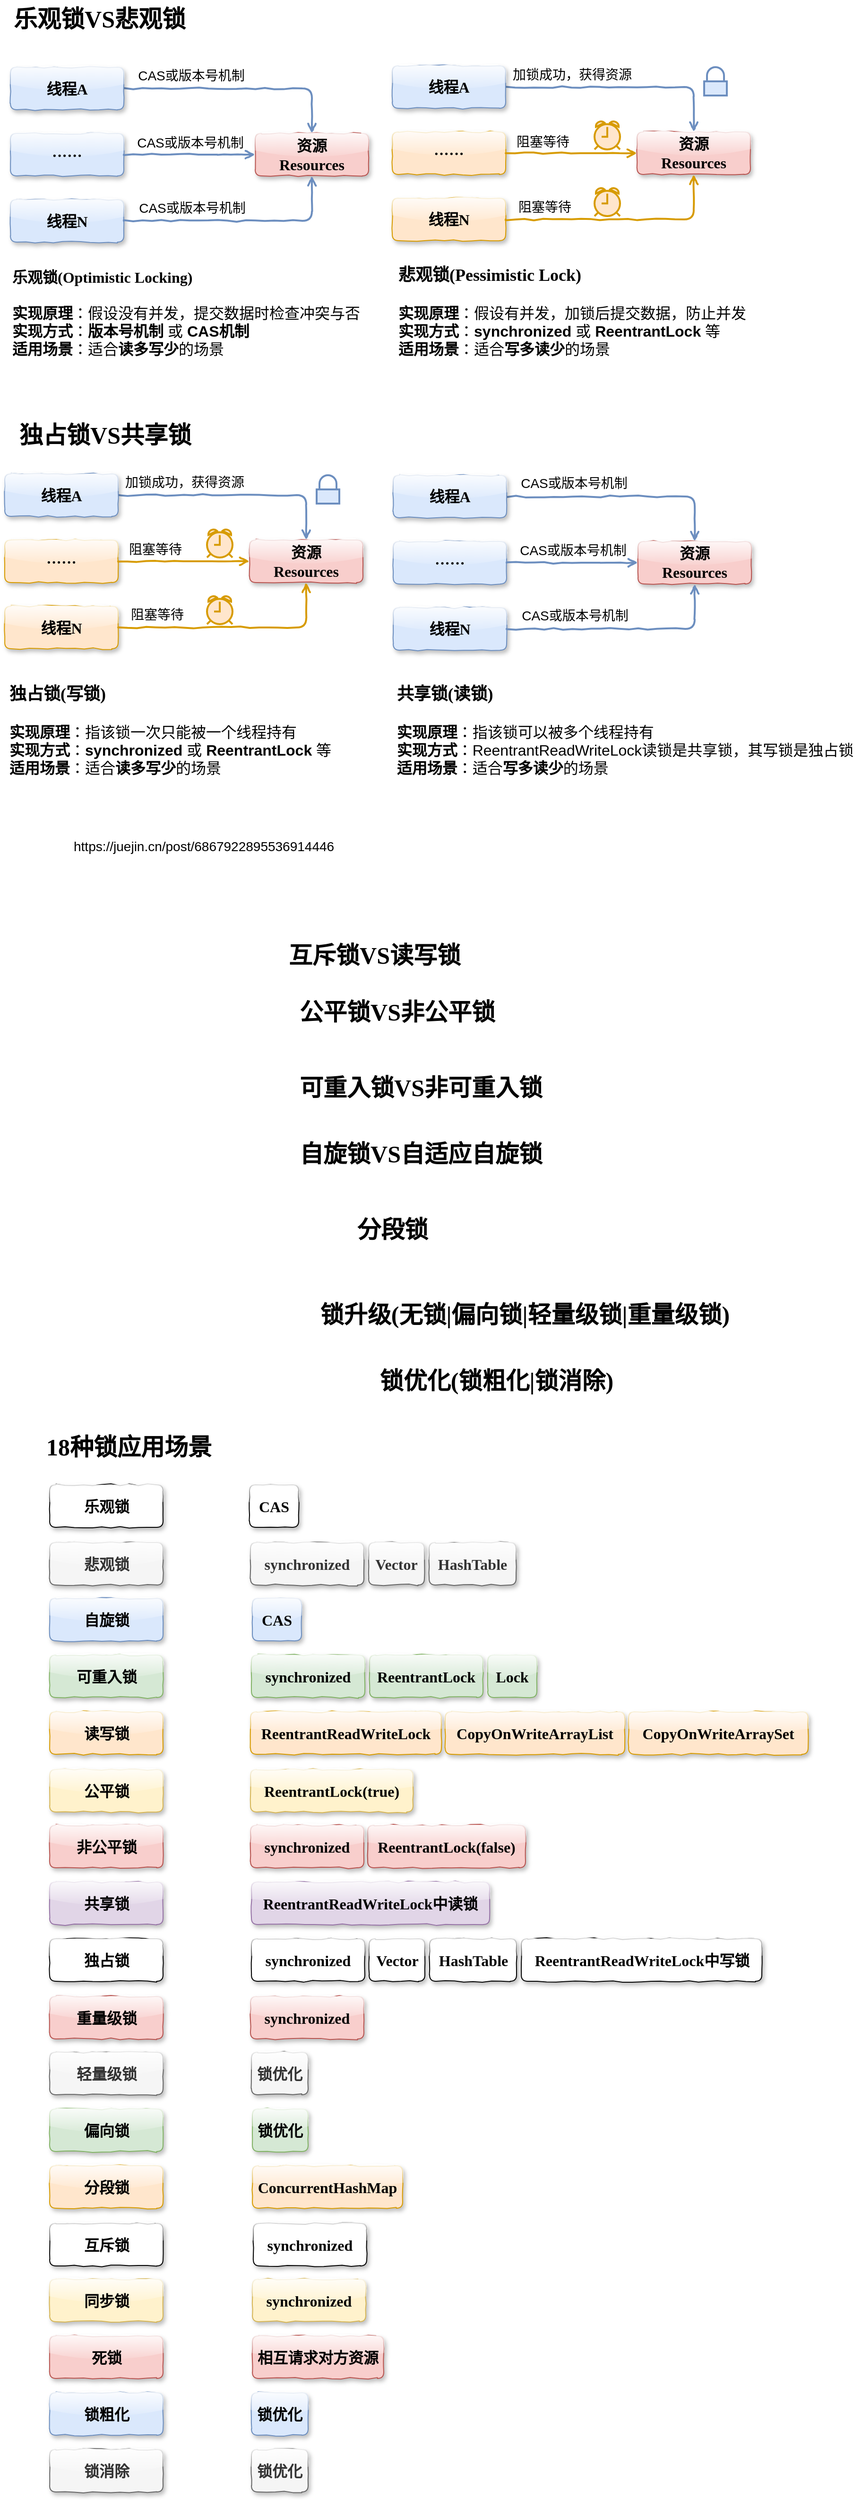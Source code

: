<mxfile version="13.9.9" type="device"><diagram id="qJx3MESUr1q7judaKmlN" name="第 1 页"><mxGraphModel dx="1422" dy="822" grid="1" gridSize="10" guides="1" tooltips="1" connect="1" arrows="1" fold="1" page="1" pageScale="1" pageWidth="827" pageHeight="1169" math="0" shadow="0"><root><mxCell id="0"/><mxCell id="1" parent="0"/><mxCell id="b06dhv5IZUUVjLHqWVri-33" value="&lt;font color=&quot;#000000&quot;&gt;乐观锁VS悲观锁&lt;/font&gt;" style="text;html=1;align=center;verticalAlign=middle;resizable=0;points=[];autosize=1;fontSize=25;fontFamily=Comic Sans MS;fontColor=#FFFFFF;fontStyle=1;labelBackgroundColor=none;" parent="1" vertex="1"><mxGeometry x="19" y="20" width="200" height="40" as="geometry"/></mxCell><mxCell id="8GFQEbZvsEZ4LZ1dBh3c-4" value="资源&lt;br&gt;Resources" style="rounded=1;whiteSpace=wrap;html=1;comic=1;sketch=0;perimeterSpacing=0;shadow=1;glass=1;fontSize=16;fontFamily=Comic Sans MS;fontStyle=1;fillColor=#f8cecc;strokeColor=#b85450;" parent="1" vertex="1"><mxGeometry x="284" y="161" width="120" height="45" as="geometry"/></mxCell><mxCell id="8GFQEbZvsEZ4LZ1dBh3c-12" value="" style="edgeStyle=elbowEdgeStyle;elbow=horizontal;endArrow=open;html=1;fontFamily=Comic Sans MS;fontSize=16;endFill=0;strokeWidth=2;exitX=1;exitY=0.5;exitDx=0;exitDy=0;entryX=0.5;entryY=0;entryDx=0;entryDy=0;fontStyle=1;fillColor=#dae8fc;strokeColor=#6c8ebf;comic=1;" parent="1" target="8GFQEbZvsEZ4LZ1dBh3c-4" edge="1" source="iVDHbrcIZOCpu3lzT5wG-1"><mxGeometry width="50" height="50" relative="1" as="geometry"><mxPoint x="130" y="121" as="sourcePoint"/><mxPoint x="330" y="171" as="targetPoint"/><Array as="points"><mxPoint x="344" y="140"/></Array></mxGeometry></mxCell><mxCell id="_3BZSNIeJbXzcAcCLlaK-1" value="&lt;font color=&quot;#000000&quot;&gt;独占锁VS共享锁&lt;/font&gt;" style="text;html=1;align=center;verticalAlign=middle;resizable=0;points=[];autosize=1;fontSize=25;fontFamily=Comic Sans MS;fontColor=#FFFFFF;fontStyle=1;labelBackgroundColor=none;" parent="1" vertex="1"><mxGeometry x="25" y="460" width="200" height="40" as="geometry"/></mxCell><mxCell id="_3BZSNIeJbXzcAcCLlaK-2" value="&lt;font color=&quot;#000000&quot;&gt;互斥锁VS读写锁&lt;/font&gt;" style="text;html=1;align=center;verticalAlign=middle;resizable=0;points=[];autosize=1;fontSize=25;fontFamily=Comic Sans MS;fontColor=#FFFFFF;fontStyle=1;labelBackgroundColor=none;" parent="1" vertex="1"><mxGeometry x="310" y="1010" width="200" height="40" as="geometry"/></mxCell><mxCell id="_3BZSNIeJbXzcAcCLlaK-3" value="&lt;font color=&quot;#000000&quot;&gt;公平锁VS非公平锁&lt;/font&gt;" style="text;html=1;align=center;verticalAlign=middle;resizable=0;points=[];autosize=1;fontSize=25;fontFamily=Comic Sans MS;fontColor=#FFFFFF;fontStyle=1;labelBackgroundColor=none;" parent="1" vertex="1"><mxGeometry x="324" y="1070" width="220" height="40" as="geometry"/></mxCell><mxCell id="_3BZSNIeJbXzcAcCLlaK-4" value="&lt;font color=&quot;#000000&quot;&gt;可重入锁VS非可重入锁&lt;/font&gt;" style="text;html=1;align=center;verticalAlign=middle;resizable=0;points=[];autosize=1;fontSize=25;fontFamily=Comic Sans MS;fontColor=#FFFFFF;fontStyle=1;labelBackgroundColor=none;" parent="1" vertex="1"><mxGeometry x="324" y="1150" width="270" height="40" as="geometry"/></mxCell><mxCell id="_3BZSNIeJbXzcAcCLlaK-5" value="&lt;font color=&quot;#000000&quot;&gt;自旋锁VS自适应自旋锁&lt;/font&gt;" style="text;html=1;align=center;verticalAlign=middle;resizable=0;points=[];autosize=1;fontSize=25;fontFamily=Comic Sans MS;fontColor=#FFFFFF;fontStyle=1;labelBackgroundColor=none;" parent="1" vertex="1"><mxGeometry x="324" y="1220" width="270" height="40" as="geometry"/></mxCell><mxCell id="_3BZSNIeJbXzcAcCLlaK-6" value="&lt;font color=&quot;#000000&quot;&gt;分段锁&lt;/font&gt;" style="text;html=1;align=center;verticalAlign=middle;resizable=0;points=[];autosize=1;fontSize=25;fontFamily=Comic Sans MS;fontColor=#FFFFFF;fontStyle=1;labelBackgroundColor=none;" parent="1" vertex="1"><mxGeometry x="384" y="1300" width="90" height="40" as="geometry"/></mxCell><mxCell id="_3BZSNIeJbXzcAcCLlaK-7" value="&lt;font color=&quot;#000000&quot;&gt;锁升级(无锁|偏向锁|轻量级锁|重量级锁)&lt;/font&gt;" style="text;html=1;align=center;verticalAlign=middle;resizable=0;points=[];autosize=1;fontSize=25;fontFamily=Comic Sans MS;fontColor=#FFFFFF;fontStyle=1;labelBackgroundColor=none;" parent="1" vertex="1"><mxGeometry x="334" y="1390" width="470" height="40" as="geometry"/></mxCell><mxCell id="_3BZSNIeJbXzcAcCLlaK-8" value="&lt;font color=&quot;#000000&quot;&gt;锁优化(锁粗化|锁消除)&lt;/font&gt;" style="text;html=1;align=center;verticalAlign=middle;resizable=0;points=[];autosize=1;fontSize=25;fontFamily=Comic Sans MS;fontColor=#FFFFFF;fontStyle=1;labelBackgroundColor=none;" parent="1" vertex="1"><mxGeometry x="404" y="1460" width="270" height="40" as="geometry"/></mxCell><mxCell id="iVDHbrcIZOCpu3lzT5wG-1" value="线程A" style="rounded=1;whiteSpace=wrap;html=1;comic=1;sketch=0;perimeterSpacing=0;shadow=1;glass=1;fontSize=16;fontFamily=Comic Sans MS;fontStyle=1;fillColor=#dae8fc;strokeColor=#6c8ebf;" vertex="1" parent="1"><mxGeometry x="25" y="91" width="120" height="45" as="geometry"/></mxCell><mxCell id="iVDHbrcIZOCpu3lzT5wG-2" value="&lt;span&gt;······&lt;/span&gt;" style="rounded=1;whiteSpace=wrap;html=1;comic=1;sketch=0;perimeterSpacing=0;shadow=1;glass=1;fontSize=16;fontFamily=Comic Sans MS;fontStyle=1;fillColor=#dae8fc;strokeColor=#6c8ebf;" vertex="1" parent="1"><mxGeometry x="25" y="161" width="120" height="45" as="geometry"/></mxCell><mxCell id="iVDHbrcIZOCpu3lzT5wG-3" value="线程N" style="rounded=1;whiteSpace=wrap;html=1;comic=1;sketch=0;perimeterSpacing=0;shadow=1;glass=1;fontSize=16;fontFamily=Comic Sans MS;fontStyle=1;fillColor=#dae8fc;strokeColor=#6c8ebf;" vertex="1" parent="1"><mxGeometry x="25" y="231" width="120" height="45" as="geometry"/></mxCell><mxCell id="iVDHbrcIZOCpu3lzT5wG-4" value="" style="edgeStyle=elbowEdgeStyle;elbow=horizontal;endArrow=open;html=1;fontFamily=Comic Sans MS;fontSize=16;endFill=0;strokeWidth=2;exitX=1;exitY=0.5;exitDx=0;exitDy=0;entryX=0;entryY=0.5;entryDx=0;entryDy=0;fontStyle=1;comic=1;fillColor=#dae8fc;strokeColor=#6c8ebf;" edge="1" parent="1" source="iVDHbrcIZOCpu3lzT5wG-2" target="8GFQEbZvsEZ4LZ1dBh3c-4"><mxGeometry width="50" height="50" relative="1" as="geometry"><mxPoint x="155" y="131" as="sourcePoint"/><mxPoint x="264" y="191" as="targetPoint"/><Array as="points"><mxPoint x="234" y="201"/></Array></mxGeometry></mxCell><mxCell id="iVDHbrcIZOCpu3lzT5wG-5" value="" style="edgeStyle=elbowEdgeStyle;elbow=horizontal;endArrow=open;html=1;fontFamily=Comic Sans MS;fontSize=16;endFill=0;strokeWidth=2;exitX=1;exitY=0.5;exitDx=0;exitDy=0;entryX=0.5;entryY=1;entryDx=0;entryDy=0;fontStyle=1;fillColor=#dae8fc;strokeColor=#6c8ebf;comic=1;" edge="1" parent="1" source="iVDHbrcIZOCpu3lzT5wG-3" target="8GFQEbZvsEZ4LZ1dBh3c-4"><mxGeometry width="50" height="50" relative="1" as="geometry"><mxPoint x="155" y="201" as="sourcePoint"/><mxPoint x="274" y="201" as="targetPoint"/><Array as="points"><mxPoint x="344" y="230"/></Array></mxGeometry></mxCell><mxCell id="iVDHbrcIZOCpu3lzT5wG-6" value="&lt;font style=&quot;font-size: 14px&quot;&gt;CAS或版本号机制&lt;/font&gt;" style="text;html=1;align=center;verticalAlign=middle;resizable=0;points=[];autosize=1;fontSize=15;fontStyle=0" vertex="1" parent="1"><mxGeometry x="151" y="88.5" width="130" height="20" as="geometry"/></mxCell><mxCell id="iVDHbrcIZOCpu3lzT5wG-7" value="&lt;font style=&quot;font-size: 14px&quot;&gt;CAS或版本号机制&lt;/font&gt;" style="text;html=1;align=center;verticalAlign=middle;resizable=0;points=[];autosize=1;fontSize=15;fontStyle=0" vertex="1" parent="1"><mxGeometry x="150" y="159.5" width="130" height="20" as="geometry"/></mxCell><mxCell id="iVDHbrcIZOCpu3lzT5wG-8" value="CAS或版本号机制" style="text;html=1;align=center;verticalAlign=middle;resizable=0;points=[];autosize=1;fontSize=14;fontStyle=0" vertex="1" parent="1"><mxGeometry x="152" y="229.5" width="130" height="20" as="geometry"/></mxCell><mxCell id="iVDHbrcIZOCpu3lzT5wG-9" value="资源&lt;br&gt;Resources" style="rounded=1;whiteSpace=wrap;html=1;comic=1;sketch=0;perimeterSpacing=0;shadow=1;glass=1;fontSize=16;fontFamily=Comic Sans MS;fontStyle=1;fillColor=#f8cecc;strokeColor=#b85450;" vertex="1" parent="1"><mxGeometry x="688" y="159.5" width="120" height="45" as="geometry"/></mxCell><mxCell id="iVDHbrcIZOCpu3lzT5wG-10" value="" style="edgeStyle=elbowEdgeStyle;elbow=horizontal;endArrow=open;html=1;fontFamily=Comic Sans MS;fontSize=16;endFill=0;strokeWidth=2;exitX=1;exitY=0.5;exitDx=0;exitDy=0;entryX=0.5;entryY=0;entryDx=0;entryDy=0;fontStyle=1;fillColor=#dae8fc;strokeColor=#6c8ebf;comic=1;" edge="1" parent="1" source="iVDHbrcIZOCpu3lzT5wG-11" target="iVDHbrcIZOCpu3lzT5wG-9"><mxGeometry width="50" height="50" relative="1" as="geometry"><mxPoint x="534" y="119.5" as="sourcePoint"/><mxPoint x="734" y="169.5" as="targetPoint"/><Array as="points"><mxPoint x="748" y="138.5"/></Array></mxGeometry></mxCell><mxCell id="iVDHbrcIZOCpu3lzT5wG-11" value="线程A" style="rounded=1;whiteSpace=wrap;html=1;comic=1;sketch=0;perimeterSpacing=0;shadow=1;glass=1;fontSize=16;fontFamily=Comic Sans MS;fontStyle=1;fillColor=#dae8fc;strokeColor=#6c8ebf;" vertex="1" parent="1"><mxGeometry x="429" y="89.5" width="120" height="45" as="geometry"/></mxCell><mxCell id="iVDHbrcIZOCpu3lzT5wG-12" value="&lt;span&gt;······&lt;/span&gt;" style="rounded=1;whiteSpace=wrap;html=1;comic=1;sketch=0;perimeterSpacing=0;shadow=1;glass=1;fontSize=16;fontFamily=Comic Sans MS;fontStyle=1;fillColor=#ffe6cc;strokeColor=#d79b00;" vertex="1" parent="1"><mxGeometry x="429" y="159.5" width="120" height="45" as="geometry"/></mxCell><mxCell id="iVDHbrcIZOCpu3lzT5wG-13" value="线程N" style="rounded=1;whiteSpace=wrap;html=1;comic=1;sketch=0;perimeterSpacing=0;shadow=1;glass=1;fontSize=16;fontFamily=Comic Sans MS;fontStyle=1;fillColor=#ffe6cc;strokeColor=#d79b00;" vertex="1" parent="1"><mxGeometry x="429" y="229.5" width="120" height="45" as="geometry"/></mxCell><mxCell id="iVDHbrcIZOCpu3lzT5wG-14" value="" style="edgeStyle=elbowEdgeStyle;elbow=horizontal;endArrow=open;html=1;fontFamily=Comic Sans MS;fontSize=15;endFill=0;strokeWidth=2;exitX=1;exitY=0.5;exitDx=0;exitDy=0;entryX=0;entryY=0.5;entryDx=0;entryDy=0;fontStyle=1;fillColor=#ffe6cc;strokeColor=#d79b00;comic=1;" edge="1" parent="1" source="iVDHbrcIZOCpu3lzT5wG-12" target="iVDHbrcIZOCpu3lzT5wG-9"><mxGeometry width="50" height="50" relative="1" as="geometry"><mxPoint x="559" y="129.5" as="sourcePoint"/><mxPoint x="668" y="189.5" as="targetPoint"/><Array as="points"><mxPoint x="638" y="199.5"/></Array></mxGeometry></mxCell><mxCell id="iVDHbrcIZOCpu3lzT5wG-15" value="" style="edgeStyle=elbowEdgeStyle;elbow=horizontal;endArrow=open;html=1;fontFamily=Comic Sans MS;fontSize=16;endFill=0;strokeWidth=2;exitX=1;exitY=0.5;exitDx=0;exitDy=0;entryX=0.5;entryY=1;entryDx=0;entryDy=0;fontStyle=1;comic=1;fillColor=#ffe6cc;strokeColor=#d79b00;" edge="1" parent="1" source="iVDHbrcIZOCpu3lzT5wG-13" target="iVDHbrcIZOCpu3lzT5wG-9"><mxGeometry width="50" height="50" relative="1" as="geometry"><mxPoint x="559" y="199.5" as="sourcePoint"/><mxPoint x="678" y="199.5" as="targetPoint"/><Array as="points"><mxPoint x="748" y="228.5"/></Array></mxGeometry></mxCell><mxCell id="iVDHbrcIZOCpu3lzT5wG-16" value="加锁成功，获得资源" style="text;html=1;align=center;verticalAlign=middle;resizable=0;points=[];autosize=1;fontSize=14;fontStyle=0" vertex="1" parent="1"><mxGeometry x="549" y="88.5" width="140" height="20" as="geometry"/></mxCell><mxCell id="iVDHbrcIZOCpu3lzT5wG-17" value="阻塞等待" style="text;html=1;align=center;verticalAlign=middle;resizable=0;points=[];autosize=1;fontSize=14;fontStyle=0" vertex="1" parent="1"><mxGeometry x="553" y="159.5" width="70" height="20" as="geometry"/></mxCell><mxCell id="iVDHbrcIZOCpu3lzT5wG-18" value="阻塞等待" style="text;html=1;align=center;verticalAlign=middle;resizable=0;points=[];autosize=1;fontSize=14;fontStyle=0" vertex="1" parent="1"><mxGeometry x="555" y="228.5" width="70" height="20" as="geometry"/></mxCell><mxCell id="iVDHbrcIZOCpu3lzT5wG-21" value="&lt;div style=&quot;text-align: left&quot;&gt;&lt;font&gt;&lt;span style=&quot;font-family: &amp;#34;comic sans ms&amp;#34; ; font-weight: 700 ; text-align: center&quot;&gt;&lt;font style=&quot;font-size: 18px&quot;&gt;悲观锁(Pessimistic Lock)&lt;/font&gt;&lt;/span&gt;&lt;b style=&quot;font-size: 16px&quot;&gt;&lt;br&gt;&lt;/b&gt;&lt;/font&gt;&lt;/div&gt;&lt;div style=&quot;text-align: left ; font-size: 16px&quot;&gt;&lt;b&gt;&lt;font style=&quot;font-size: 16px&quot;&gt;&lt;br&gt;&lt;/font&gt;&lt;/b&gt;&lt;/div&gt;&lt;div style=&quot;text-align: left ; font-size: 16px&quot;&gt;&lt;font style=&quot;font-size: 16px&quot;&gt;&lt;b&gt;实现原理&lt;/b&gt;：假设有并发，加锁后提交数据，防止并发&lt;/font&gt;&lt;/div&gt;&lt;div style=&quot;text-align: left ; font-size: 16px&quot;&gt;&lt;font style=&quot;font-size: 16px&quot;&gt;&lt;b&gt;实现方式&lt;/b&gt;：&lt;b&gt;synchronized&lt;/b&gt; 或 &lt;b&gt;ReentrantLock&lt;/b&gt; 等&lt;/font&gt;&lt;/div&gt;&lt;div style=&quot;text-align: left ; font-size: 16px&quot;&gt;&lt;font style=&quot;font-size: 16px&quot;&gt;&lt;b&gt;适用场景&lt;/b&gt;：适合&lt;b&gt;写多读少&lt;/b&gt;的场景&lt;/font&gt;&lt;/div&gt;" style="text;html=1;align=center;verticalAlign=middle;resizable=0;points=[];autosize=1;fontSize=15;" vertex="1" parent="1"><mxGeometry x="429" y="300" width="380" height="100" as="geometry"/></mxCell><mxCell id="iVDHbrcIZOCpu3lzT5wG-24" value="&lt;font style=&quot;font-size: 16px&quot;&gt;&lt;span style=&quot;font-family: &amp;#34;comic sans ms&amp;#34; ; font-weight: 700 ; text-align: center&quot;&gt;乐观锁(Optimistic Locking)&lt;/span&gt;&lt;b&gt;&lt;br&gt;&lt;br&gt;实现原理&lt;/b&gt;：假设没有并发，提交数据时检查冲突与否&lt;br&gt;&lt;b&gt;实现方式&lt;/b&gt;：&lt;b&gt;版本号机制&lt;/b&gt;&amp;nbsp;或&amp;nbsp;&lt;b&gt;CAS机制&lt;/b&gt;&lt;br&gt;&lt;b&gt;适用场景&lt;/b&gt;：适合&lt;b&gt;读多写少&lt;/b&gt;的场景&lt;/font&gt;" style="text;html=1;align=left;verticalAlign=middle;resizable=0;points=[];autosize=1;fontSize=15;" vertex="1" parent="1"><mxGeometry x="25" y="301" width="380" height="100" as="geometry"/></mxCell><mxCell id="iVDHbrcIZOCpu3lzT5wG-35" value="" style="html=1;verticalLabelPosition=bottom;align=center;labelBackgroundColor=#ffffff;verticalAlign=top;strokeWidth=2;shadow=0;dashed=0;shape=mxgraph.ios7.icons.alarm_clock;fontSize=15;fillColor=#ffe6cc;strokeColor=#d79b00;" vertex="1" parent="1"><mxGeometry x="643" y="218.5" width="27" height="30" as="geometry"/></mxCell><mxCell id="iVDHbrcIZOCpu3lzT5wG-36" value="" style="html=1;verticalLabelPosition=bottom;align=center;labelBackgroundColor=#ffffff;verticalAlign=top;strokeWidth=2;shadow=0;dashed=0;shape=mxgraph.ios7.icons.locked;fontSize=15;fillColor=#dae8fc;strokeColor=#6c8ebf;" vertex="1" parent="1"><mxGeometry x="759" y="91" width="24" height="30" as="geometry"/></mxCell><mxCell id="iVDHbrcIZOCpu3lzT5wG-40" value="" style="html=1;verticalLabelPosition=bottom;align=center;labelBackgroundColor=#ffffff;verticalAlign=top;strokeWidth=2;shadow=0;dashed=0;shape=mxgraph.ios7.icons.alarm_clock;fontSize=15;fillColor=#ffe6cc;strokeColor=#d79b00;" vertex="1" parent="1"><mxGeometry x="643" y="148" width="27" height="30" as="geometry"/></mxCell><mxCell id="iVDHbrcIZOCpu3lzT5wG-46" value="资源&lt;br&gt;Resources" style="rounded=1;whiteSpace=wrap;html=1;comic=1;sketch=0;perimeterSpacing=0;shadow=1;glass=1;fontSize=16;fontFamily=Comic Sans MS;fontStyle=1;fillColor=#f8cecc;strokeColor=#b85450;" vertex="1" parent="1"><mxGeometry x="689" y="592.5" width="120" height="45" as="geometry"/></mxCell><mxCell id="iVDHbrcIZOCpu3lzT5wG-47" value="" style="edgeStyle=elbowEdgeStyle;elbow=horizontal;endArrow=open;html=1;fontFamily=Comic Sans MS;fontSize=16;endFill=0;strokeWidth=2;exitX=1;exitY=0.5;exitDx=0;exitDy=0;entryX=0.5;entryY=0;entryDx=0;entryDy=0;fontStyle=1;fillColor=#dae8fc;strokeColor=#6c8ebf;comic=1;" edge="1" parent="1" source="iVDHbrcIZOCpu3lzT5wG-48" target="iVDHbrcIZOCpu3lzT5wG-46"><mxGeometry width="50" height="50" relative="1" as="geometry"><mxPoint x="535" y="552.5" as="sourcePoint"/><mxPoint x="735" y="602.5" as="targetPoint"/><Array as="points"><mxPoint x="749" y="571.5"/></Array></mxGeometry></mxCell><mxCell id="iVDHbrcIZOCpu3lzT5wG-48" value="线程A" style="rounded=1;whiteSpace=wrap;html=1;comic=1;sketch=0;perimeterSpacing=0;shadow=1;glass=1;fontSize=16;fontFamily=Comic Sans MS;fontStyle=1;fillColor=#dae8fc;strokeColor=#6c8ebf;" vertex="1" parent="1"><mxGeometry x="430" y="522.5" width="120" height="45" as="geometry"/></mxCell><mxCell id="iVDHbrcIZOCpu3lzT5wG-49" value="&lt;span&gt;······&lt;/span&gt;" style="rounded=1;whiteSpace=wrap;html=1;comic=1;sketch=0;perimeterSpacing=0;shadow=1;glass=1;fontSize=16;fontFamily=Comic Sans MS;fontStyle=1;fillColor=#dae8fc;strokeColor=#6c8ebf;" vertex="1" parent="1"><mxGeometry x="430" y="592.5" width="120" height="45" as="geometry"/></mxCell><mxCell id="iVDHbrcIZOCpu3lzT5wG-50" value="线程N" style="rounded=1;whiteSpace=wrap;html=1;comic=1;sketch=0;perimeterSpacing=0;shadow=1;glass=1;fontSize=16;fontFamily=Comic Sans MS;fontStyle=1;fillColor=#dae8fc;strokeColor=#6c8ebf;" vertex="1" parent="1"><mxGeometry x="430" y="662.5" width="120" height="45" as="geometry"/></mxCell><mxCell id="iVDHbrcIZOCpu3lzT5wG-51" value="" style="edgeStyle=elbowEdgeStyle;elbow=horizontal;endArrow=open;html=1;fontFamily=Comic Sans MS;fontSize=16;endFill=0;strokeWidth=2;exitX=1;exitY=0.5;exitDx=0;exitDy=0;entryX=0;entryY=0.5;entryDx=0;entryDy=0;fontStyle=1;comic=1;fillColor=#dae8fc;strokeColor=#6c8ebf;" edge="1" parent="1" source="iVDHbrcIZOCpu3lzT5wG-49" target="iVDHbrcIZOCpu3lzT5wG-46"><mxGeometry width="50" height="50" relative="1" as="geometry"><mxPoint x="560" y="562.5" as="sourcePoint"/><mxPoint x="669" y="622.5" as="targetPoint"/><Array as="points"><mxPoint x="639" y="632.5"/></Array></mxGeometry></mxCell><mxCell id="iVDHbrcIZOCpu3lzT5wG-52" value="" style="edgeStyle=elbowEdgeStyle;elbow=horizontal;endArrow=open;html=1;fontFamily=Comic Sans MS;fontSize=16;endFill=0;strokeWidth=2;exitX=1;exitY=0.5;exitDx=0;exitDy=0;entryX=0.5;entryY=1;entryDx=0;entryDy=0;fontStyle=1;fillColor=#dae8fc;strokeColor=#6c8ebf;comic=1;" edge="1" parent="1" source="iVDHbrcIZOCpu3lzT5wG-50" target="iVDHbrcIZOCpu3lzT5wG-46"><mxGeometry width="50" height="50" relative="1" as="geometry"><mxPoint x="560" y="632.5" as="sourcePoint"/><mxPoint x="679" y="632.5" as="targetPoint"/><Array as="points"><mxPoint x="749" y="661.5"/></Array></mxGeometry></mxCell><mxCell id="iVDHbrcIZOCpu3lzT5wG-53" value="&lt;font style=&quot;font-size: 14px&quot;&gt;CAS或版本号机制&lt;/font&gt;" style="text;html=1;align=center;verticalAlign=middle;resizable=0;points=[];autosize=1;fontSize=15;fontStyle=0" vertex="1" parent="1"><mxGeometry x="556" y="520" width="130" height="20" as="geometry"/></mxCell><mxCell id="iVDHbrcIZOCpu3lzT5wG-54" value="&lt;font style=&quot;font-size: 14px&quot;&gt;CAS或版本号机制&lt;/font&gt;" style="text;html=1;align=center;verticalAlign=middle;resizable=0;points=[];autosize=1;fontSize=15;fontStyle=0" vertex="1" parent="1"><mxGeometry x="555" y="591" width="130" height="20" as="geometry"/></mxCell><mxCell id="iVDHbrcIZOCpu3lzT5wG-55" value="CAS或版本号机制" style="text;html=1;align=center;verticalAlign=middle;resizable=0;points=[];autosize=1;fontSize=14;fontStyle=0" vertex="1" parent="1"><mxGeometry x="557" y="661" width="130" height="20" as="geometry"/></mxCell><mxCell id="iVDHbrcIZOCpu3lzT5wG-56" value="资源&lt;br&gt;Resources" style="rounded=1;whiteSpace=wrap;html=1;comic=1;sketch=0;perimeterSpacing=0;shadow=1;glass=1;fontSize=16;fontFamily=Comic Sans MS;fontStyle=1;fillColor=#f8cecc;strokeColor=#b85450;" vertex="1" parent="1"><mxGeometry x="278" y="591" width="120" height="45" as="geometry"/></mxCell><mxCell id="iVDHbrcIZOCpu3lzT5wG-57" value="" style="edgeStyle=elbowEdgeStyle;elbow=horizontal;endArrow=open;html=1;fontFamily=Comic Sans MS;fontSize=16;endFill=0;strokeWidth=2;exitX=1;exitY=0.5;exitDx=0;exitDy=0;entryX=0.5;entryY=0;entryDx=0;entryDy=0;fontStyle=1;fillColor=#dae8fc;strokeColor=#6c8ebf;comic=1;" edge="1" parent="1" source="iVDHbrcIZOCpu3lzT5wG-58" target="iVDHbrcIZOCpu3lzT5wG-56"><mxGeometry width="50" height="50" relative="1" as="geometry"><mxPoint x="124" y="551" as="sourcePoint"/><mxPoint x="324" y="601" as="targetPoint"/><Array as="points"><mxPoint x="338" y="570"/></Array></mxGeometry></mxCell><mxCell id="iVDHbrcIZOCpu3lzT5wG-58" value="线程A" style="rounded=1;whiteSpace=wrap;html=1;comic=1;sketch=0;perimeterSpacing=0;shadow=1;glass=1;fontSize=16;fontFamily=Comic Sans MS;fontStyle=1;fillColor=#dae8fc;strokeColor=#6c8ebf;" vertex="1" parent="1"><mxGeometry x="19" y="521" width="120" height="45" as="geometry"/></mxCell><mxCell id="iVDHbrcIZOCpu3lzT5wG-59" value="&lt;span&gt;······&lt;/span&gt;" style="rounded=1;whiteSpace=wrap;html=1;comic=1;sketch=0;perimeterSpacing=0;shadow=1;glass=1;fontSize=16;fontFamily=Comic Sans MS;fontStyle=1;fillColor=#ffe6cc;strokeColor=#d79b00;" vertex="1" parent="1"><mxGeometry x="19" y="591" width="120" height="45" as="geometry"/></mxCell><mxCell id="iVDHbrcIZOCpu3lzT5wG-60" value="线程N" style="rounded=1;whiteSpace=wrap;html=1;comic=1;sketch=0;perimeterSpacing=0;shadow=1;glass=1;fontSize=16;fontFamily=Comic Sans MS;fontStyle=1;fillColor=#ffe6cc;strokeColor=#d79b00;" vertex="1" parent="1"><mxGeometry x="19" y="661" width="120" height="45" as="geometry"/></mxCell><mxCell id="iVDHbrcIZOCpu3lzT5wG-61" value="" style="edgeStyle=elbowEdgeStyle;elbow=horizontal;endArrow=open;html=1;fontFamily=Comic Sans MS;fontSize=15;endFill=0;strokeWidth=2;exitX=1;exitY=0.5;exitDx=0;exitDy=0;entryX=0;entryY=0.5;entryDx=0;entryDy=0;fontStyle=1;fillColor=#ffe6cc;strokeColor=#d79b00;comic=1;" edge="1" parent="1" source="iVDHbrcIZOCpu3lzT5wG-59" target="iVDHbrcIZOCpu3lzT5wG-56"><mxGeometry width="50" height="50" relative="1" as="geometry"><mxPoint x="149" y="561" as="sourcePoint"/><mxPoint x="258" y="621" as="targetPoint"/><Array as="points"><mxPoint x="228" y="631"/></Array></mxGeometry></mxCell><mxCell id="iVDHbrcIZOCpu3lzT5wG-62" value="" style="edgeStyle=elbowEdgeStyle;elbow=horizontal;endArrow=open;html=1;fontFamily=Comic Sans MS;fontSize=16;endFill=0;strokeWidth=2;exitX=1;exitY=0.5;exitDx=0;exitDy=0;entryX=0.5;entryY=1;entryDx=0;entryDy=0;fontStyle=1;comic=1;fillColor=#ffe6cc;strokeColor=#d79b00;" edge="1" parent="1" source="iVDHbrcIZOCpu3lzT5wG-60" target="iVDHbrcIZOCpu3lzT5wG-56"><mxGeometry width="50" height="50" relative="1" as="geometry"><mxPoint x="149" y="631" as="sourcePoint"/><mxPoint x="268" y="631" as="targetPoint"/><Array as="points"><mxPoint x="338" y="660"/></Array></mxGeometry></mxCell><mxCell id="iVDHbrcIZOCpu3lzT5wG-63" value="加锁成功，获得资源" style="text;html=1;align=center;verticalAlign=middle;resizable=0;points=[];autosize=1;fontSize=14;fontStyle=0" vertex="1" parent="1"><mxGeometry x="139" y="520" width="140" height="20" as="geometry"/></mxCell><mxCell id="iVDHbrcIZOCpu3lzT5wG-64" value="阻塞等待" style="text;html=1;align=center;verticalAlign=middle;resizable=0;points=[];autosize=1;fontSize=14;fontStyle=0" vertex="1" parent="1"><mxGeometry x="143" y="591" width="70" height="20" as="geometry"/></mxCell><mxCell id="iVDHbrcIZOCpu3lzT5wG-65" value="阻塞等待" style="text;html=1;align=center;verticalAlign=middle;resizable=0;points=[];autosize=1;fontSize=14;fontStyle=0" vertex="1" parent="1"><mxGeometry x="145" y="660" width="70" height="20" as="geometry"/></mxCell><mxCell id="iVDHbrcIZOCpu3lzT5wG-66" value="&lt;div style=&quot;text-align: left&quot;&gt;&lt;font&gt;&lt;span style=&quot;font-family: &amp;#34;comic sans ms&amp;#34; ; font-weight: 700 ; text-align: center&quot;&gt;&lt;font style=&quot;font-size: 18px&quot;&gt;共享锁(读锁)&lt;/font&gt;&lt;/span&gt;&lt;b style=&quot;font-size: 16px&quot;&gt;&lt;br&gt;&lt;/b&gt;&lt;/font&gt;&lt;/div&gt;&lt;div style=&quot;text-align: left ; font-size: 16px&quot;&gt;&lt;b&gt;&lt;font style=&quot;font-size: 16px&quot;&gt;&lt;br&gt;&lt;/font&gt;&lt;/b&gt;&lt;/div&gt;&lt;div style=&quot;text-align: left ; font-size: 16px&quot;&gt;&lt;font style=&quot;font-size: 16px&quot;&gt;&lt;b&gt;实现原理&lt;/b&gt;：指该锁可以被多个线程持有&lt;/font&gt;&lt;/div&gt;&lt;div style=&quot;text-align: left ; font-size: 16px&quot;&gt;&lt;font style=&quot;font-size: 16px&quot;&gt;&lt;b&gt;实现方式&lt;/b&gt;：ReentrantReadWriteLock读锁是共享锁，其写锁是独占锁&lt;/font&gt;&lt;/div&gt;&lt;div style=&quot;text-align: left ; font-size: 16px&quot;&gt;&lt;font style=&quot;font-size: 16px&quot;&gt;&lt;b&gt;适用场景&lt;/b&gt;：适合&lt;b&gt;写多读少&lt;/b&gt;的场景&lt;/font&gt;&lt;/div&gt;" style="text;html=1;align=center;verticalAlign=middle;resizable=0;points=[];autosize=1;fontSize=15;" vertex="1" parent="1"><mxGeometry x="425" y="742.5" width="500" height="100" as="geometry"/></mxCell><mxCell id="iVDHbrcIZOCpu3lzT5wG-67" value="&lt;font&gt;&lt;span style=&quot;font-family: &amp;#34;comic sans ms&amp;#34; ; font-weight: 700 ; text-align: center&quot;&gt;&lt;font style=&quot;font-size: 18px&quot;&gt;独占锁(写锁)&lt;/font&gt;&lt;/span&gt;&lt;b style=&quot;font-size: 16px&quot;&gt;&lt;br&gt;&lt;br&gt;实现原理&lt;/b&gt;&lt;span style=&quot;font-size: 16px&quot;&gt;：指该锁一次只能被一个线程持有&lt;/span&gt;&lt;br&gt;&lt;b style=&quot;font-size: 16px&quot;&gt;实现方式&lt;/b&gt;&lt;span style=&quot;font-size: 16px&quot;&gt;：&lt;/span&gt;&lt;b style=&quot;font-size: 16px&quot;&gt;synchronized&lt;/b&gt;&lt;span style=&quot;font-size: 16px&quot;&gt;&amp;nbsp;或&amp;nbsp;&lt;/span&gt;&lt;b style=&quot;font-size: 16px&quot;&gt;ReentrantLock&lt;/b&gt;&lt;span style=&quot;font-size: 16px&quot;&gt;&amp;nbsp;等&lt;/span&gt;&lt;br&gt;&lt;b style=&quot;font-size: 16px&quot;&gt;适用场景&lt;/b&gt;&lt;span style=&quot;font-size: 16px&quot;&gt;：适合&lt;/span&gt;&lt;b style=&quot;font-size: 16px&quot;&gt;读多写少&lt;/b&gt;&lt;span style=&quot;font-size: 16px&quot;&gt;的场景&lt;/span&gt;&lt;/font&gt;" style="text;html=1;align=left;verticalAlign=middle;resizable=0;points=[];autosize=1;fontSize=15;" vertex="1" parent="1"><mxGeometry x="22" y="742.5" width="360" height="100" as="geometry"/></mxCell><mxCell id="iVDHbrcIZOCpu3lzT5wG-68" value="" style="html=1;verticalLabelPosition=bottom;align=center;labelBackgroundColor=#ffffff;verticalAlign=top;strokeWidth=2;shadow=0;dashed=0;shape=mxgraph.ios7.icons.alarm_clock;fontSize=15;fillColor=#ffe6cc;strokeColor=#d79b00;" vertex="1" parent="1"><mxGeometry x="233" y="650" width="27" height="30" as="geometry"/></mxCell><mxCell id="iVDHbrcIZOCpu3lzT5wG-69" value="" style="html=1;verticalLabelPosition=bottom;align=center;labelBackgroundColor=#ffffff;verticalAlign=top;strokeWidth=2;shadow=0;dashed=0;shape=mxgraph.ios7.icons.locked;fontSize=15;fillColor=#dae8fc;strokeColor=#6c8ebf;" vertex="1" parent="1"><mxGeometry x="349" y="522.5" width="24" height="30" as="geometry"/></mxCell><mxCell id="iVDHbrcIZOCpu3lzT5wG-70" value="" style="html=1;verticalLabelPosition=bottom;align=center;labelBackgroundColor=#ffffff;verticalAlign=top;strokeWidth=2;shadow=0;dashed=0;shape=mxgraph.ios7.icons.alarm_clock;fontSize=15;fillColor=#ffe6cc;strokeColor=#d79b00;" vertex="1" parent="1"><mxGeometry x="233" y="579.5" width="27" height="30" as="geometry"/></mxCell><mxCell id="iVDHbrcIZOCpu3lzT5wG-72" value="可重入锁" style="rounded=1;whiteSpace=wrap;html=1;comic=1;sketch=0;perimeterSpacing=0;shadow=1;glass=1;fontSize=16;fontFamily=Comic Sans MS;fontStyle=1;fillColor=#d5e8d4;strokeColor=#82b366;" vertex="1" parent="1"><mxGeometry x="66.5" y="1770" width="120" height="45" as="geometry"/></mxCell><mxCell id="iVDHbrcIZOCpu3lzT5wG-74" value="乐观锁" style="rounded=1;whiteSpace=wrap;html=1;comic=1;sketch=0;perimeterSpacing=0;shadow=1;glass=1;fontSize=16;fontFamily=Comic Sans MS;fontStyle=1;" vertex="1" parent="1"><mxGeometry x="66.5" y="1590" width="120" height="45" as="geometry"/></mxCell><mxCell id="iVDHbrcIZOCpu3lzT5wG-75" value="悲观锁" style="rounded=1;whiteSpace=wrap;html=1;comic=1;sketch=0;perimeterSpacing=0;shadow=1;glass=1;fontSize=16;fontFamily=Comic Sans MS;fontStyle=1;fillColor=#f5f5f5;strokeColor=#666666;fontColor=#333333;" vertex="1" parent="1"><mxGeometry x="66.5" y="1651" width="120" height="45" as="geometry"/></mxCell><mxCell id="iVDHbrcIZOCpu3lzT5wG-76" value="自旋锁" style="rounded=1;whiteSpace=wrap;html=1;comic=1;sketch=0;perimeterSpacing=0;shadow=1;glass=1;fontSize=16;fontFamily=Comic Sans MS;fontStyle=1;fillColor=#dae8fc;strokeColor=#6c8ebf;" vertex="1" parent="1"><mxGeometry x="66.5" y="1710" width="120" height="45" as="geometry"/></mxCell><mxCell id="iVDHbrcIZOCpu3lzT5wG-77" value="共享锁" style="rounded=1;whiteSpace=wrap;html=1;comic=1;sketch=0;perimeterSpacing=0;shadow=1;glass=1;fontSize=16;fontFamily=Comic Sans MS;fontStyle=1;fillColor=#e1d5e7;strokeColor=#9673a6;" vertex="1" parent="1"><mxGeometry x="66.5" y="2010" width="120" height="45" as="geometry"/></mxCell><mxCell id="iVDHbrcIZOCpu3lzT5wG-78" value="读写锁" style="rounded=1;whiteSpace=wrap;html=1;comic=1;sketch=0;perimeterSpacing=0;shadow=1;glass=1;fontSize=16;fontFamily=Comic Sans MS;fontStyle=1;fillColor=#ffe6cc;strokeColor=#d79b00;" vertex="1" parent="1"><mxGeometry x="66.5" y="1830" width="120" height="45" as="geometry"/></mxCell><mxCell id="iVDHbrcIZOCpu3lzT5wG-79" value="公平锁" style="rounded=1;whiteSpace=wrap;html=1;comic=1;sketch=0;perimeterSpacing=0;shadow=1;glass=1;fontSize=16;fontFamily=Comic Sans MS;fontStyle=1;fillColor=#fff2cc;strokeColor=#d6b656;" vertex="1" parent="1"><mxGeometry x="66.5" y="1891" width="120" height="45" as="geometry"/></mxCell><mxCell id="iVDHbrcIZOCpu3lzT5wG-80" value="非公平锁" style="rounded=1;whiteSpace=wrap;html=1;comic=1;sketch=0;perimeterSpacing=0;shadow=1;glass=1;fontSize=16;fontFamily=Comic Sans MS;fontStyle=1;fillColor=#f8cecc;strokeColor=#b85450;" vertex="1" parent="1"><mxGeometry x="66.5" y="1950" width="120" height="45" as="geometry"/></mxCell><mxCell id="iVDHbrcIZOCpu3lzT5wG-81" value="偏向锁" style="rounded=1;whiteSpace=wrap;html=1;comic=1;sketch=0;perimeterSpacing=0;shadow=1;glass=1;fontSize=16;fontFamily=Comic Sans MS;fontStyle=1;fillColor=#d5e8d4;strokeColor=#82b366;" vertex="1" parent="1"><mxGeometry x="66.5" y="2250" width="120" height="45" as="geometry"/></mxCell><mxCell id="iVDHbrcIZOCpu3lzT5wG-82" value="独占锁" style="rounded=1;whiteSpace=wrap;html=1;comic=1;sketch=0;perimeterSpacing=0;shadow=1;glass=1;fontSize=16;fontFamily=Comic Sans MS;fontStyle=1;" vertex="1" parent="1"><mxGeometry x="66.5" y="2070" width="120" height="45" as="geometry"/></mxCell><mxCell id="iVDHbrcIZOCpu3lzT5wG-83" value="重量级锁" style="rounded=1;whiteSpace=wrap;html=1;comic=1;sketch=0;perimeterSpacing=0;shadow=1;glass=1;fontSize=16;fontFamily=Comic Sans MS;fontStyle=1;fillColor=#f8cecc;strokeColor=#b85450;" vertex="1" parent="1"><mxGeometry x="66.5" y="2131" width="120" height="45" as="geometry"/></mxCell><mxCell id="iVDHbrcIZOCpu3lzT5wG-84" value="轻量级锁" style="rounded=1;whiteSpace=wrap;html=1;comic=1;sketch=0;perimeterSpacing=0;shadow=1;glass=1;fontSize=16;fontFamily=Comic Sans MS;fontStyle=1;fillColor=#f5f5f5;strokeColor=#666666;fontColor=#333333;" vertex="1" parent="1"><mxGeometry x="66.5" y="2190" width="120" height="45" as="geometry"/></mxCell><mxCell id="iVDHbrcIZOCpu3lzT5wG-85" value="死锁" style="rounded=1;whiteSpace=wrap;html=1;comic=1;sketch=0;perimeterSpacing=0;shadow=1;glass=1;fontSize=16;fontFamily=Comic Sans MS;fontStyle=1;fillColor=#f8cecc;strokeColor=#b85450;" vertex="1" parent="1"><mxGeometry x="66.5" y="2490" width="120" height="45" as="geometry"/></mxCell><mxCell id="iVDHbrcIZOCpu3lzT5wG-86" value="分段锁" style="rounded=1;whiteSpace=wrap;html=1;comic=1;sketch=0;perimeterSpacing=0;shadow=1;glass=1;fontSize=16;fontFamily=Comic Sans MS;fontStyle=1;fillColor=#ffe6cc;strokeColor=#d79b00;" vertex="1" parent="1"><mxGeometry x="66.5" y="2310" width="120" height="45" as="geometry"/></mxCell><mxCell id="iVDHbrcIZOCpu3lzT5wG-87" value="互斥锁" style="rounded=1;whiteSpace=wrap;html=1;comic=1;sketch=0;perimeterSpacing=0;shadow=1;glass=1;fontSize=16;fontFamily=Comic Sans MS;fontStyle=1;" vertex="1" parent="1"><mxGeometry x="66.5" y="2371" width="120" height="45" as="geometry"/></mxCell><mxCell id="iVDHbrcIZOCpu3lzT5wG-88" value="同步锁" style="rounded=1;whiteSpace=wrap;html=1;comic=1;sketch=0;perimeterSpacing=0;shadow=1;glass=1;fontSize=16;fontFamily=Comic Sans MS;fontStyle=1;fillColor=#fff2cc;strokeColor=#d6b656;" vertex="1" parent="1"><mxGeometry x="66.5" y="2430" width="120" height="45" as="geometry"/></mxCell><mxCell id="iVDHbrcIZOCpu3lzT5wG-89" value="锁消除" style="rounded=1;whiteSpace=wrap;html=1;comic=1;sketch=0;perimeterSpacing=0;shadow=1;glass=1;fontSize=16;fontFamily=Comic Sans MS;fontStyle=1;fillColor=#f5f5f5;strokeColor=#666666;fontColor=#333333;" vertex="1" parent="1"><mxGeometry x="66.5" y="2610" width="120" height="45" as="geometry"/></mxCell><mxCell id="iVDHbrcIZOCpu3lzT5wG-90" value="锁粗化" style="rounded=1;whiteSpace=wrap;html=1;comic=1;sketch=0;perimeterSpacing=0;shadow=1;glass=1;fontSize=16;fontFamily=Comic Sans MS;fontStyle=1;fillColor=#dae8fc;strokeColor=#6c8ebf;" vertex="1" parent="1"><mxGeometry x="66.5" y="2550" width="120" height="45" as="geometry"/></mxCell><mxCell id="iVDHbrcIZOCpu3lzT5wG-91" value="CAS" style="rounded=1;whiteSpace=wrap;html=1;comic=1;sketch=0;perimeterSpacing=0;shadow=1;glass=1;fontSize=16;fontFamily=Comic Sans MS;fontStyle=1;" vertex="1" parent="1"><mxGeometry x="278" y="1590" width="52" height="45" as="geometry"/></mxCell><mxCell id="iVDHbrcIZOCpu3lzT5wG-92" value="synchronized" style="rounded=1;whiteSpace=wrap;html=1;comic=1;sketch=0;perimeterSpacing=0;shadow=1;glass=1;fontSize=16;fontFamily=Comic Sans MS;fontStyle=1;fillColor=#f5f5f5;strokeColor=#666666;fontColor=#333333;" vertex="1" parent="1"><mxGeometry x="279" y="1651" width="120" height="45" as="geometry"/></mxCell><mxCell id="iVDHbrcIZOCpu3lzT5wG-93" value="ReentrantLock" style="rounded=1;whiteSpace=wrap;html=1;comic=1;sketch=0;perimeterSpacing=0;shadow=1;glass=1;fontSize=16;fontFamily=Comic Sans MS;fontStyle=1;fillColor=#d5e8d4;strokeColor=#82b366;" vertex="1" parent="1"><mxGeometry x="405" y="1770" width="120" height="45" as="geometry"/></mxCell><mxCell id="iVDHbrcIZOCpu3lzT5wG-94" value="Vector" style="rounded=1;whiteSpace=wrap;html=1;comic=1;sketch=0;perimeterSpacing=0;shadow=1;glass=1;fontSize=16;fontFamily=Comic Sans MS;fontStyle=1;fillColor=#f5f5f5;strokeColor=#666666;fontColor=#333333;" vertex="1" parent="1"><mxGeometry x="404" y="1651" width="59" height="45" as="geometry"/></mxCell><mxCell id="iVDHbrcIZOCpu3lzT5wG-95" value="HashTable" style="rounded=1;whiteSpace=wrap;html=1;comic=1;sketch=0;perimeterSpacing=0;shadow=1;glass=1;fontSize=16;fontFamily=Comic Sans MS;fontStyle=1;fillColor=#f5f5f5;strokeColor=#666666;fontColor=#333333;" vertex="1" parent="1"><mxGeometry x="468" y="1651" width="92" height="45" as="geometry"/></mxCell><mxCell id="iVDHbrcIZOCpu3lzT5wG-96" value="CAS" style="rounded=1;whiteSpace=wrap;html=1;comic=1;sketch=0;perimeterSpacing=0;shadow=1;glass=1;fontSize=16;fontFamily=Comic Sans MS;fontStyle=1;fillColor=#dae8fc;strokeColor=#6c8ebf;" vertex="1" parent="1"><mxGeometry x="281" y="1710" width="52" height="45" as="geometry"/></mxCell><mxCell id="iVDHbrcIZOCpu3lzT5wG-97" value="synchronized" style="rounded=1;whiteSpace=wrap;html=1;comic=1;sketch=0;perimeterSpacing=0;shadow=1;glass=1;fontSize=16;fontFamily=Comic Sans MS;fontStyle=1;fillColor=#d5e8d4;strokeColor=#82b366;" vertex="1" parent="1"><mxGeometry x="280" y="1770" width="120" height="45" as="geometry"/></mxCell><mxCell id="iVDHbrcIZOCpu3lzT5wG-98" value="Lock" style="rounded=1;whiteSpace=wrap;html=1;comic=1;sketch=0;perimeterSpacing=0;shadow=1;glass=1;fontSize=16;fontFamily=Comic Sans MS;fontStyle=1;fillColor=#d5e8d4;strokeColor=#82b366;" vertex="1" parent="1"><mxGeometry x="530" y="1770" width="52" height="45" as="geometry"/></mxCell><mxCell id="iVDHbrcIZOCpu3lzT5wG-99" value="ReentrantLock(true)" style="rounded=1;whiteSpace=wrap;html=1;comic=1;sketch=0;perimeterSpacing=0;shadow=1;glass=1;fontSize=16;fontFamily=Comic Sans MS;fontStyle=1;fillColor=#fff2cc;strokeColor=#d6b656;" vertex="1" parent="1"><mxGeometry x="279" y="1891" width="172" height="45" as="geometry"/></mxCell><mxCell id="iVDHbrcIZOCpu3lzT5wG-100" value="ReentrantReadWriteLock" style="rounded=1;whiteSpace=wrap;html=1;comic=1;sketch=0;perimeterSpacing=0;shadow=1;glass=1;fontSize=16;fontFamily=Comic Sans MS;fontStyle=1;fillColor=#ffe6cc;strokeColor=#d79b00;" vertex="1" parent="1"><mxGeometry x="279" y="1830" width="202" height="45" as="geometry"/></mxCell><mxCell id="iVDHbrcIZOCpu3lzT5wG-101" value="CopyOnWriteArrayList" style="rounded=1;whiteSpace=wrap;html=1;comic=1;sketch=0;perimeterSpacing=0;shadow=1;glass=1;fontSize=16;fontFamily=Comic Sans MS;fontStyle=1;fillColor=#ffe6cc;strokeColor=#d79b00;" vertex="1" parent="1"><mxGeometry x="485" y="1830" width="190" height="45" as="geometry"/></mxCell><mxCell id="iVDHbrcIZOCpu3lzT5wG-102" value="CopyOnWriteArraySet" style="rounded=1;whiteSpace=wrap;html=1;comic=1;sketch=0;perimeterSpacing=0;shadow=1;glass=1;fontSize=16;fontFamily=Comic Sans MS;fontStyle=1;fillColor=#ffe6cc;strokeColor=#d79b00;" vertex="1" parent="1"><mxGeometry x="679" y="1830" width="190" height="45" as="geometry"/></mxCell><mxCell id="iVDHbrcIZOCpu3lzT5wG-103" value="ReentrantLock(false)" style="rounded=1;whiteSpace=wrap;html=1;comic=1;sketch=0;perimeterSpacing=0;shadow=1;glass=1;fontSize=16;fontFamily=Comic Sans MS;fontStyle=1;fillColor=#f8cecc;strokeColor=#b85450;" vertex="1" parent="1"><mxGeometry x="403" y="1950" width="167" height="45" as="geometry"/></mxCell><mxCell id="iVDHbrcIZOCpu3lzT5wG-104" value="synchronized" style="rounded=1;whiteSpace=wrap;html=1;comic=1;sketch=0;perimeterSpacing=0;shadow=1;glass=1;fontSize=16;fontFamily=Comic Sans MS;fontStyle=1;fillColor=#f8cecc;strokeColor=#b85450;" vertex="1" parent="1"><mxGeometry x="279" y="1950" width="120" height="45" as="geometry"/></mxCell><mxCell id="iVDHbrcIZOCpu3lzT5wG-105" value="ReentrantReadWriteLock中读锁" style="rounded=1;whiteSpace=wrap;html=1;comic=1;sketch=0;perimeterSpacing=0;shadow=1;glass=1;fontSize=16;fontFamily=Comic Sans MS;fontStyle=1;fillColor=#e1d5e7;strokeColor=#9673a6;" vertex="1" parent="1"><mxGeometry x="280" y="2010" width="252" height="45" as="geometry"/></mxCell><mxCell id="iVDHbrcIZOCpu3lzT5wG-106" value="synchronized" style="rounded=1;whiteSpace=wrap;html=1;comic=1;sketch=0;perimeterSpacing=0;shadow=1;glass=1;fontSize=16;fontFamily=Comic Sans MS;fontStyle=1;" vertex="1" parent="1"><mxGeometry x="280" y="2070" width="120" height="45" as="geometry"/></mxCell><mxCell id="iVDHbrcIZOCpu3lzT5wG-107" value="Vector" style="rounded=1;whiteSpace=wrap;html=1;comic=1;sketch=0;perimeterSpacing=0;shadow=1;glass=1;fontSize=16;fontFamily=Comic Sans MS;fontStyle=1;" vertex="1" parent="1"><mxGeometry x="404.5" y="2070" width="59" height="45" as="geometry"/></mxCell><mxCell id="iVDHbrcIZOCpu3lzT5wG-108" value="HashTable" style="rounded=1;whiteSpace=wrap;html=1;comic=1;sketch=0;perimeterSpacing=0;shadow=1;glass=1;fontSize=16;fontFamily=Comic Sans MS;fontStyle=1;" vertex="1" parent="1"><mxGeometry x="468.5" y="2070" width="92" height="45" as="geometry"/></mxCell><mxCell id="iVDHbrcIZOCpu3lzT5wG-109" value="ReentrantReadWriteLock中写锁" style="rounded=1;whiteSpace=wrap;html=1;comic=1;sketch=0;perimeterSpacing=0;shadow=1;glass=1;fontSize=16;fontFamily=Comic Sans MS;fontStyle=1;" vertex="1" parent="1"><mxGeometry x="565.5" y="2070" width="254.5" height="45" as="geometry"/></mxCell><mxCell id="iVDHbrcIZOCpu3lzT5wG-110" value="synchronized" style="rounded=1;whiteSpace=wrap;html=1;comic=1;sketch=0;perimeterSpacing=0;shadow=1;glass=1;fontSize=16;fontFamily=Comic Sans MS;fontStyle=1;fillColor=#f8cecc;strokeColor=#b85450;" vertex="1" parent="1"><mxGeometry x="279" y="2131" width="120" height="45" as="geometry"/></mxCell><mxCell id="iVDHbrcIZOCpu3lzT5wG-111" value="锁优化" style="rounded=1;whiteSpace=wrap;html=1;comic=1;sketch=0;perimeterSpacing=0;shadow=1;glass=1;fontSize=16;fontFamily=Comic Sans MS;fontStyle=1;fillColor=#f5f5f5;strokeColor=#666666;fontColor=#333333;" vertex="1" parent="1"><mxGeometry x="280" y="2190" width="60" height="45" as="geometry"/></mxCell><mxCell id="iVDHbrcIZOCpu3lzT5wG-112" value="锁优化" style="rounded=1;whiteSpace=wrap;html=1;comic=1;sketch=0;perimeterSpacing=0;shadow=1;glass=1;fontSize=16;fontFamily=Comic Sans MS;fontStyle=1;fillColor=#d5e8d4;strokeColor=#82b366;" vertex="1" parent="1"><mxGeometry x="281" y="2250" width="59" height="45" as="geometry"/></mxCell><mxCell id="iVDHbrcIZOCpu3lzT5wG-113" value="ConcurrentHashMap" style="rounded=1;whiteSpace=wrap;html=1;comic=1;sketch=0;perimeterSpacing=0;shadow=1;glass=1;fontSize=16;fontFamily=Comic Sans MS;fontStyle=1;fillColor=#ffe6cc;strokeColor=#d79b00;" vertex="1" parent="1"><mxGeometry x="281" y="2310" width="159" height="45" as="geometry"/></mxCell><mxCell id="iVDHbrcIZOCpu3lzT5wG-114" value="synchronized" style="rounded=1;whiteSpace=wrap;html=1;comic=1;sketch=0;perimeterSpacing=0;shadow=1;glass=1;fontSize=16;fontFamily=Comic Sans MS;fontStyle=1;" vertex="1" parent="1"><mxGeometry x="282" y="2371" width="120" height="45" as="geometry"/></mxCell><mxCell id="iVDHbrcIZOCpu3lzT5wG-115" value="synchronized" style="rounded=1;whiteSpace=wrap;html=1;comic=1;sketch=0;perimeterSpacing=0;shadow=1;glass=1;fontSize=16;fontFamily=Comic Sans MS;fontStyle=1;fillColor=#fff2cc;strokeColor=#d6b656;" vertex="1" parent="1"><mxGeometry x="281" y="2430" width="120" height="45" as="geometry"/></mxCell><mxCell id="iVDHbrcIZOCpu3lzT5wG-116" value="锁优化" style="rounded=1;whiteSpace=wrap;html=1;comic=1;sketch=0;perimeterSpacing=0;shadow=1;glass=1;fontSize=16;fontFamily=Comic Sans MS;fontStyle=1;fillColor=#f5f5f5;strokeColor=#666666;fontColor=#333333;" vertex="1" parent="1"><mxGeometry x="280" y="2610" width="60" height="45" as="geometry"/></mxCell><mxCell id="iVDHbrcIZOCpu3lzT5wG-117" value="相互请求对方资源" style="rounded=1;whiteSpace=wrap;html=1;comic=1;sketch=0;perimeterSpacing=0;shadow=1;glass=1;fontSize=16;fontFamily=Comic Sans MS;fontStyle=1;fillColor=#f8cecc;strokeColor=#b85450;" vertex="1" parent="1"><mxGeometry x="281" y="2490" width="139" height="45" as="geometry"/></mxCell><mxCell id="iVDHbrcIZOCpu3lzT5wG-118" value="锁优化" style="rounded=1;whiteSpace=wrap;html=1;comic=1;sketch=0;perimeterSpacing=0;shadow=1;glass=1;fontSize=16;fontFamily=Comic Sans MS;fontStyle=1;fillColor=#dae8fc;strokeColor=#6c8ebf;" vertex="1" parent="1"><mxGeometry x="280" y="2550" width="60" height="45" as="geometry"/></mxCell><mxCell id="iVDHbrcIZOCpu3lzT5wG-119" value="&lt;font color=&quot;#000000&quot;&gt;18种锁应用场景&lt;/font&gt;" style="text;html=1;align=center;verticalAlign=middle;resizable=0;points=[];autosize=1;fontSize=25;fontFamily=Comic Sans MS;fontColor=#FFFFFF;fontStyle=1;labelBackgroundColor=none;" vertex="1" parent="1"><mxGeometry x="50" y="1530" width="200" height="40" as="geometry"/></mxCell><UserObject label="https://juejin.cn/post/6867922895536914446" link="https://juejin.cn/post/6867922895536914446" id="iVDHbrcIZOCpu3lzT5wG-120"><mxCell style="text;whiteSpace=wrap;html=1;fontSize=14;" vertex="1" parent="1"><mxGeometry x="90" y="900" width="300" height="30" as="geometry"/></mxCell></UserObject></root></mxGraphModel></diagram></mxfile>